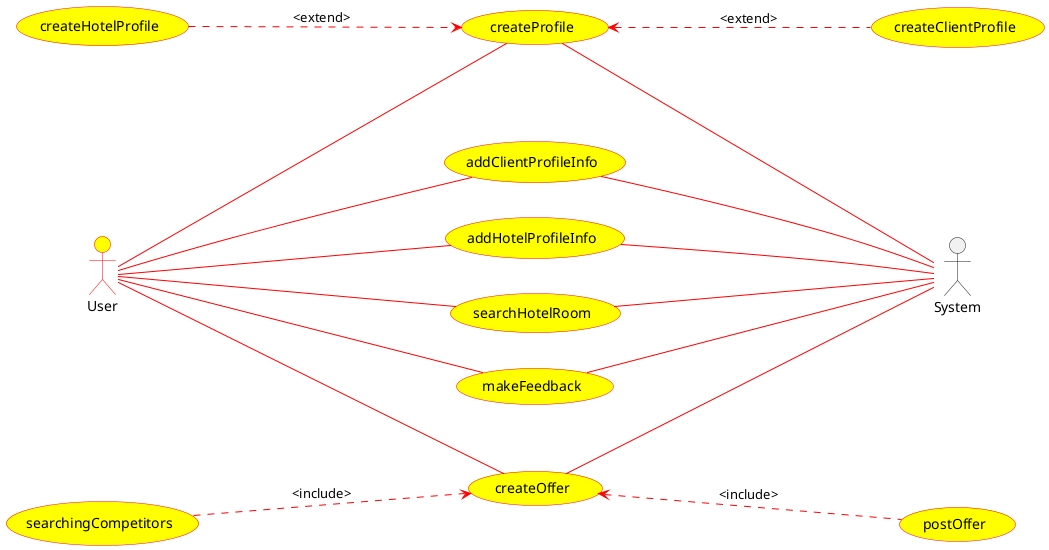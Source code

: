 @startuml



left to right direction


'System #yellow;line:red
User #yellow;line:red
(createProfile) #yellow;line:red
(addClientProfileInfo) #yellow;line:red
(addHotelProfileInfo) #yellow;line:red
(searchHotelRoom) #yellow;line:red
(makeFeedback) #yellow;line:red
(createOffer) #yellow;line:red
(postOffer) #yellow;line:red
(searchingCompetitors) #yellow;line:red
(createHotelProfile) #yellow;line:red
(createClientProfile) #yellow;line:red


User ---- (createProfile) #line:red
User ---- (addClientProfileInfo) #line:red
User ---- (addHotelProfileInfo) #line:red
User ---- (searchHotelRoom) #line:red
User ---- (makeFeedback) #line:red
User ---- (createOffer) #line:red


(createProfile) <..up.. (createHotelProfile) #line:red :<extend>
(createClientProfile) ..up..> (createProfile) #line:red :<extend>



(createProfile) ---- System#line:red
(addClientProfileInfo) ---- System#line:red
(addHotelProfileInfo) ---- System#line:red
(searchHotelRoom) ---- System#line:red
(makeFeedback) ---- System#line:red
(createOffer) ---- System#line:red


(createOffer) <..down.. (postOffer) #line:red :<include>
(searchingCompetitors) ..down..> (createOffer) #line:red :<include>


@enduml